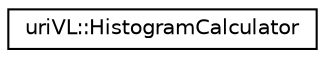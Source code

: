digraph "Graphical Class Hierarchy"
{
  edge [fontname="Helvetica",fontsize="10",labelfontname="Helvetica",labelfontsize="10"];
  node [fontname="Helvetica",fontsize="10",shape=record];
  rankdir="LR";
  Node1 [label="uriVL::HistogramCalculator",height=0.2,width=0.4,color="black", fillcolor="white", style="filled",URL="$classuriVL_1_1HistogramCalculator.html",tooltip="An HistogramCalculator computes the histogram of RasterImage objects. "];
}
